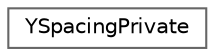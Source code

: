 digraph "Graphical Class Hierarchy"
{
 // LATEX_PDF_SIZE
  bgcolor="transparent";
  edge [fontname=Helvetica,fontsize=10,labelfontname=Helvetica,labelfontsize=10];
  node [fontname=Helvetica,fontsize=10,shape=box,height=0.2,width=0.4];
  rankdir="LR";
  Node0 [id="Node000000",label="YSpacingPrivate",height=0.2,width=0.4,color="grey40", fillcolor="white", style="filled",URL="$structYSpacingPrivate.html",tooltip=" "];
}
